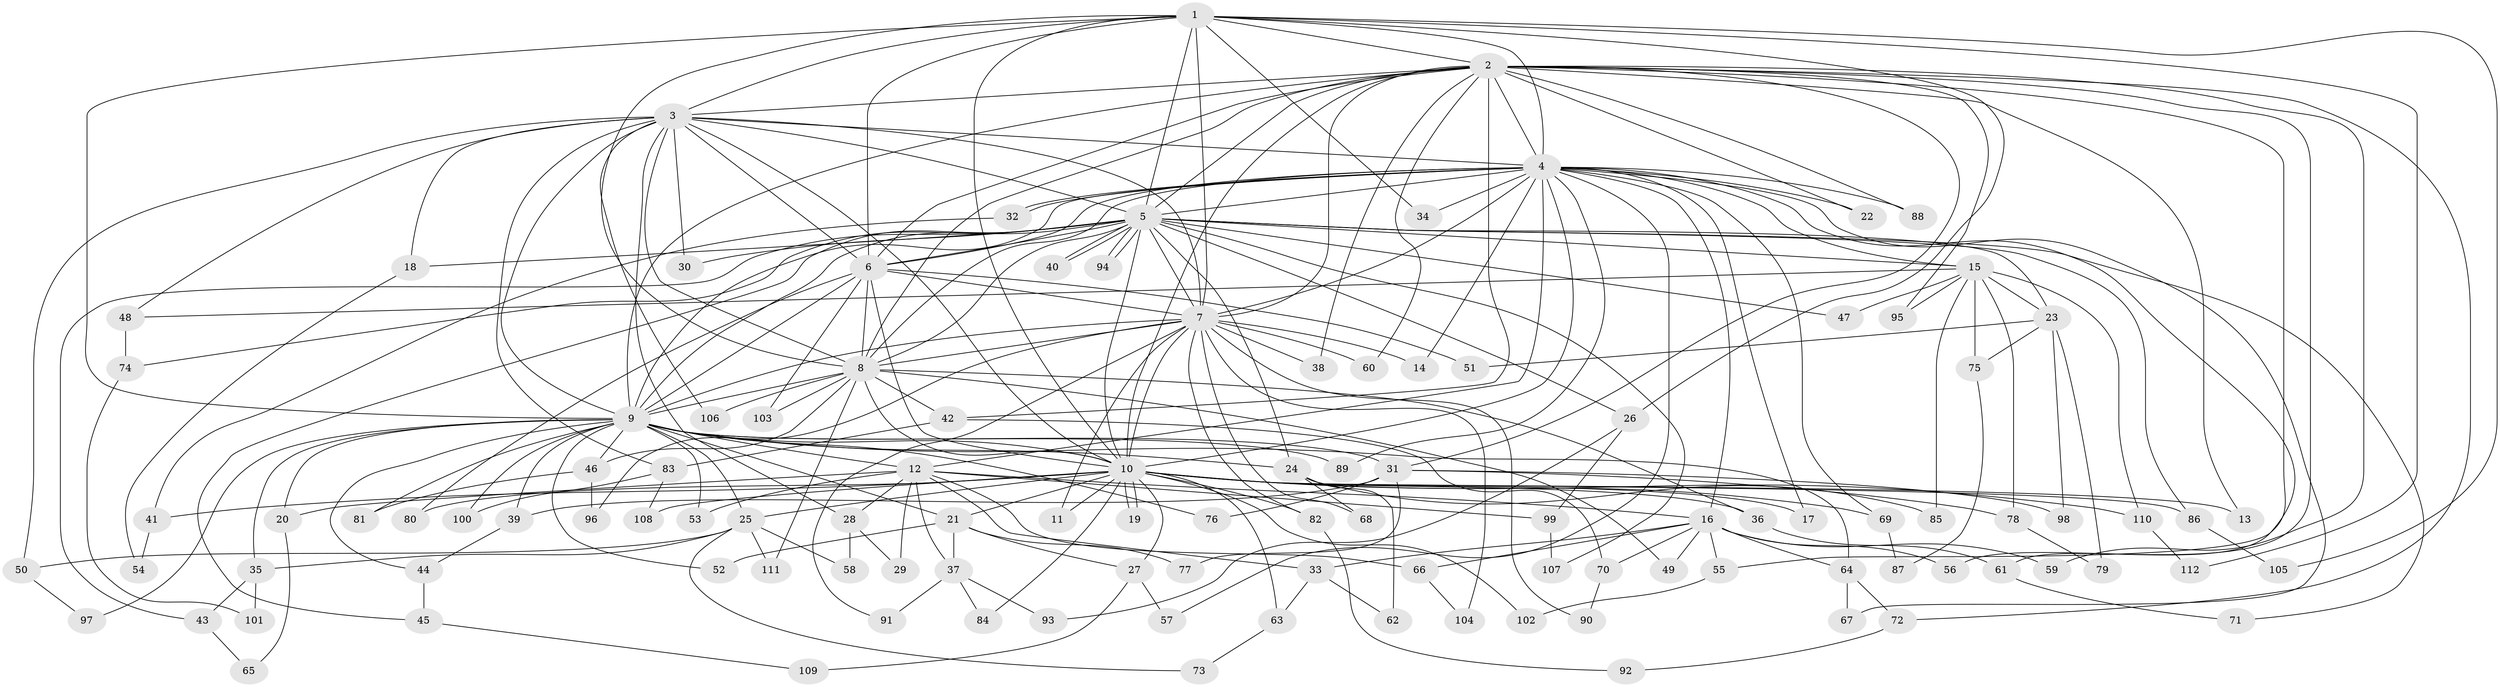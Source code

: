 // coarse degree distribution, {14: 0.012195121951219513, 17: 0.024390243902439025, 13: 0.012195121951219513, 21: 0.012195121951219513, 22: 0.024390243902439025, 30: 0.012195121951219513, 2: 0.4878048780487805, 12: 0.012195121951219513, 10: 0.024390243902439025, 3: 0.17073170731707318, 1: 0.024390243902439025, 5: 0.06097560975609756, 6: 0.024390243902439025, 7: 0.012195121951219513, 4: 0.08536585365853659}
// Generated by graph-tools (version 1.1) at 2025/23/03/03/25 07:23:40]
// undirected, 112 vertices, 249 edges
graph export_dot {
graph [start="1"]
  node [color=gray90,style=filled];
  1;
  2;
  3;
  4;
  5;
  6;
  7;
  8;
  9;
  10;
  11;
  12;
  13;
  14;
  15;
  16;
  17;
  18;
  19;
  20;
  21;
  22;
  23;
  24;
  25;
  26;
  27;
  28;
  29;
  30;
  31;
  32;
  33;
  34;
  35;
  36;
  37;
  38;
  39;
  40;
  41;
  42;
  43;
  44;
  45;
  46;
  47;
  48;
  49;
  50;
  51;
  52;
  53;
  54;
  55;
  56;
  57;
  58;
  59;
  60;
  61;
  62;
  63;
  64;
  65;
  66;
  67;
  68;
  69;
  70;
  71;
  72;
  73;
  74;
  75;
  76;
  77;
  78;
  79;
  80;
  81;
  82;
  83;
  84;
  85;
  86;
  87;
  88;
  89;
  90;
  91;
  92;
  93;
  94;
  95;
  96;
  97;
  98;
  99;
  100;
  101;
  102;
  103;
  104;
  105;
  106;
  107;
  108;
  109;
  110;
  111;
  112;
  1 -- 2;
  1 -- 3;
  1 -- 4;
  1 -- 5;
  1 -- 6;
  1 -- 7;
  1 -- 8;
  1 -- 9;
  1 -- 10;
  1 -- 26;
  1 -- 34;
  1 -- 105;
  1 -- 112;
  2 -- 3;
  2 -- 4;
  2 -- 5;
  2 -- 6;
  2 -- 7;
  2 -- 8;
  2 -- 9;
  2 -- 10;
  2 -- 13;
  2 -- 22;
  2 -- 31;
  2 -- 38;
  2 -- 42;
  2 -- 55;
  2 -- 56;
  2 -- 59;
  2 -- 60;
  2 -- 72;
  2 -- 88;
  2 -- 95;
  3 -- 4;
  3 -- 5;
  3 -- 6;
  3 -- 7;
  3 -- 8;
  3 -- 9;
  3 -- 10;
  3 -- 18;
  3 -- 28;
  3 -- 30;
  3 -- 48;
  3 -- 50;
  3 -- 83;
  3 -- 106;
  4 -- 5;
  4 -- 6;
  4 -- 7;
  4 -- 8;
  4 -- 9;
  4 -- 10;
  4 -- 12;
  4 -- 14;
  4 -- 15;
  4 -- 16;
  4 -- 17;
  4 -- 22;
  4 -- 32;
  4 -- 32;
  4 -- 34;
  4 -- 57;
  4 -- 61;
  4 -- 67;
  4 -- 69;
  4 -- 88;
  4 -- 89;
  5 -- 6;
  5 -- 7;
  5 -- 8;
  5 -- 9;
  5 -- 10;
  5 -- 15;
  5 -- 18;
  5 -- 23;
  5 -- 24;
  5 -- 26;
  5 -- 30;
  5 -- 40;
  5 -- 40;
  5 -- 43;
  5 -- 45;
  5 -- 47;
  5 -- 71;
  5 -- 74;
  5 -- 86;
  5 -- 94;
  5 -- 94;
  5 -- 107;
  6 -- 7;
  6 -- 8;
  6 -- 9;
  6 -- 10;
  6 -- 51;
  6 -- 80;
  6 -- 103;
  7 -- 8;
  7 -- 9;
  7 -- 10;
  7 -- 11;
  7 -- 14;
  7 -- 38;
  7 -- 60;
  7 -- 68;
  7 -- 82;
  7 -- 90;
  7 -- 91;
  7 -- 96;
  7 -- 104;
  8 -- 9;
  8 -- 10;
  8 -- 36;
  8 -- 42;
  8 -- 46;
  8 -- 49;
  8 -- 103;
  8 -- 106;
  8 -- 111;
  9 -- 10;
  9 -- 12;
  9 -- 20;
  9 -- 21;
  9 -- 24;
  9 -- 25;
  9 -- 31;
  9 -- 35;
  9 -- 39;
  9 -- 44;
  9 -- 46;
  9 -- 52;
  9 -- 53;
  9 -- 64;
  9 -- 76;
  9 -- 81;
  9 -- 89;
  9 -- 97;
  9 -- 100;
  10 -- 11;
  10 -- 13;
  10 -- 17;
  10 -- 19;
  10 -- 19;
  10 -- 21;
  10 -- 25;
  10 -- 27;
  10 -- 36;
  10 -- 41;
  10 -- 63;
  10 -- 69;
  10 -- 80;
  10 -- 82;
  10 -- 84;
  10 -- 86;
  10 -- 102;
  10 -- 108;
  10 -- 110;
  12 -- 16;
  12 -- 20;
  12 -- 28;
  12 -- 29;
  12 -- 33;
  12 -- 37;
  12 -- 53;
  12 -- 66;
  12 -- 99;
  15 -- 23;
  15 -- 47;
  15 -- 48;
  15 -- 75;
  15 -- 78;
  15 -- 85;
  15 -- 95;
  15 -- 110;
  16 -- 33;
  16 -- 49;
  16 -- 55;
  16 -- 56;
  16 -- 59;
  16 -- 64;
  16 -- 66;
  16 -- 70;
  18 -- 54;
  20 -- 65;
  21 -- 27;
  21 -- 37;
  21 -- 52;
  21 -- 77;
  23 -- 51;
  23 -- 75;
  23 -- 79;
  23 -- 98;
  24 -- 62;
  24 -- 68;
  24 -- 85;
  25 -- 35;
  25 -- 50;
  25 -- 58;
  25 -- 73;
  25 -- 111;
  26 -- 93;
  26 -- 99;
  27 -- 57;
  27 -- 109;
  28 -- 29;
  28 -- 58;
  31 -- 39;
  31 -- 76;
  31 -- 77;
  31 -- 78;
  31 -- 98;
  32 -- 41;
  33 -- 62;
  33 -- 63;
  35 -- 43;
  35 -- 101;
  36 -- 61;
  37 -- 84;
  37 -- 91;
  37 -- 93;
  39 -- 44;
  41 -- 54;
  42 -- 70;
  42 -- 83;
  43 -- 65;
  44 -- 45;
  45 -- 109;
  46 -- 81;
  46 -- 96;
  48 -- 74;
  50 -- 97;
  55 -- 102;
  61 -- 71;
  63 -- 73;
  64 -- 67;
  64 -- 72;
  66 -- 104;
  69 -- 87;
  70 -- 90;
  72 -- 92;
  74 -- 101;
  75 -- 87;
  78 -- 79;
  82 -- 92;
  83 -- 100;
  83 -- 108;
  86 -- 105;
  99 -- 107;
  110 -- 112;
}
